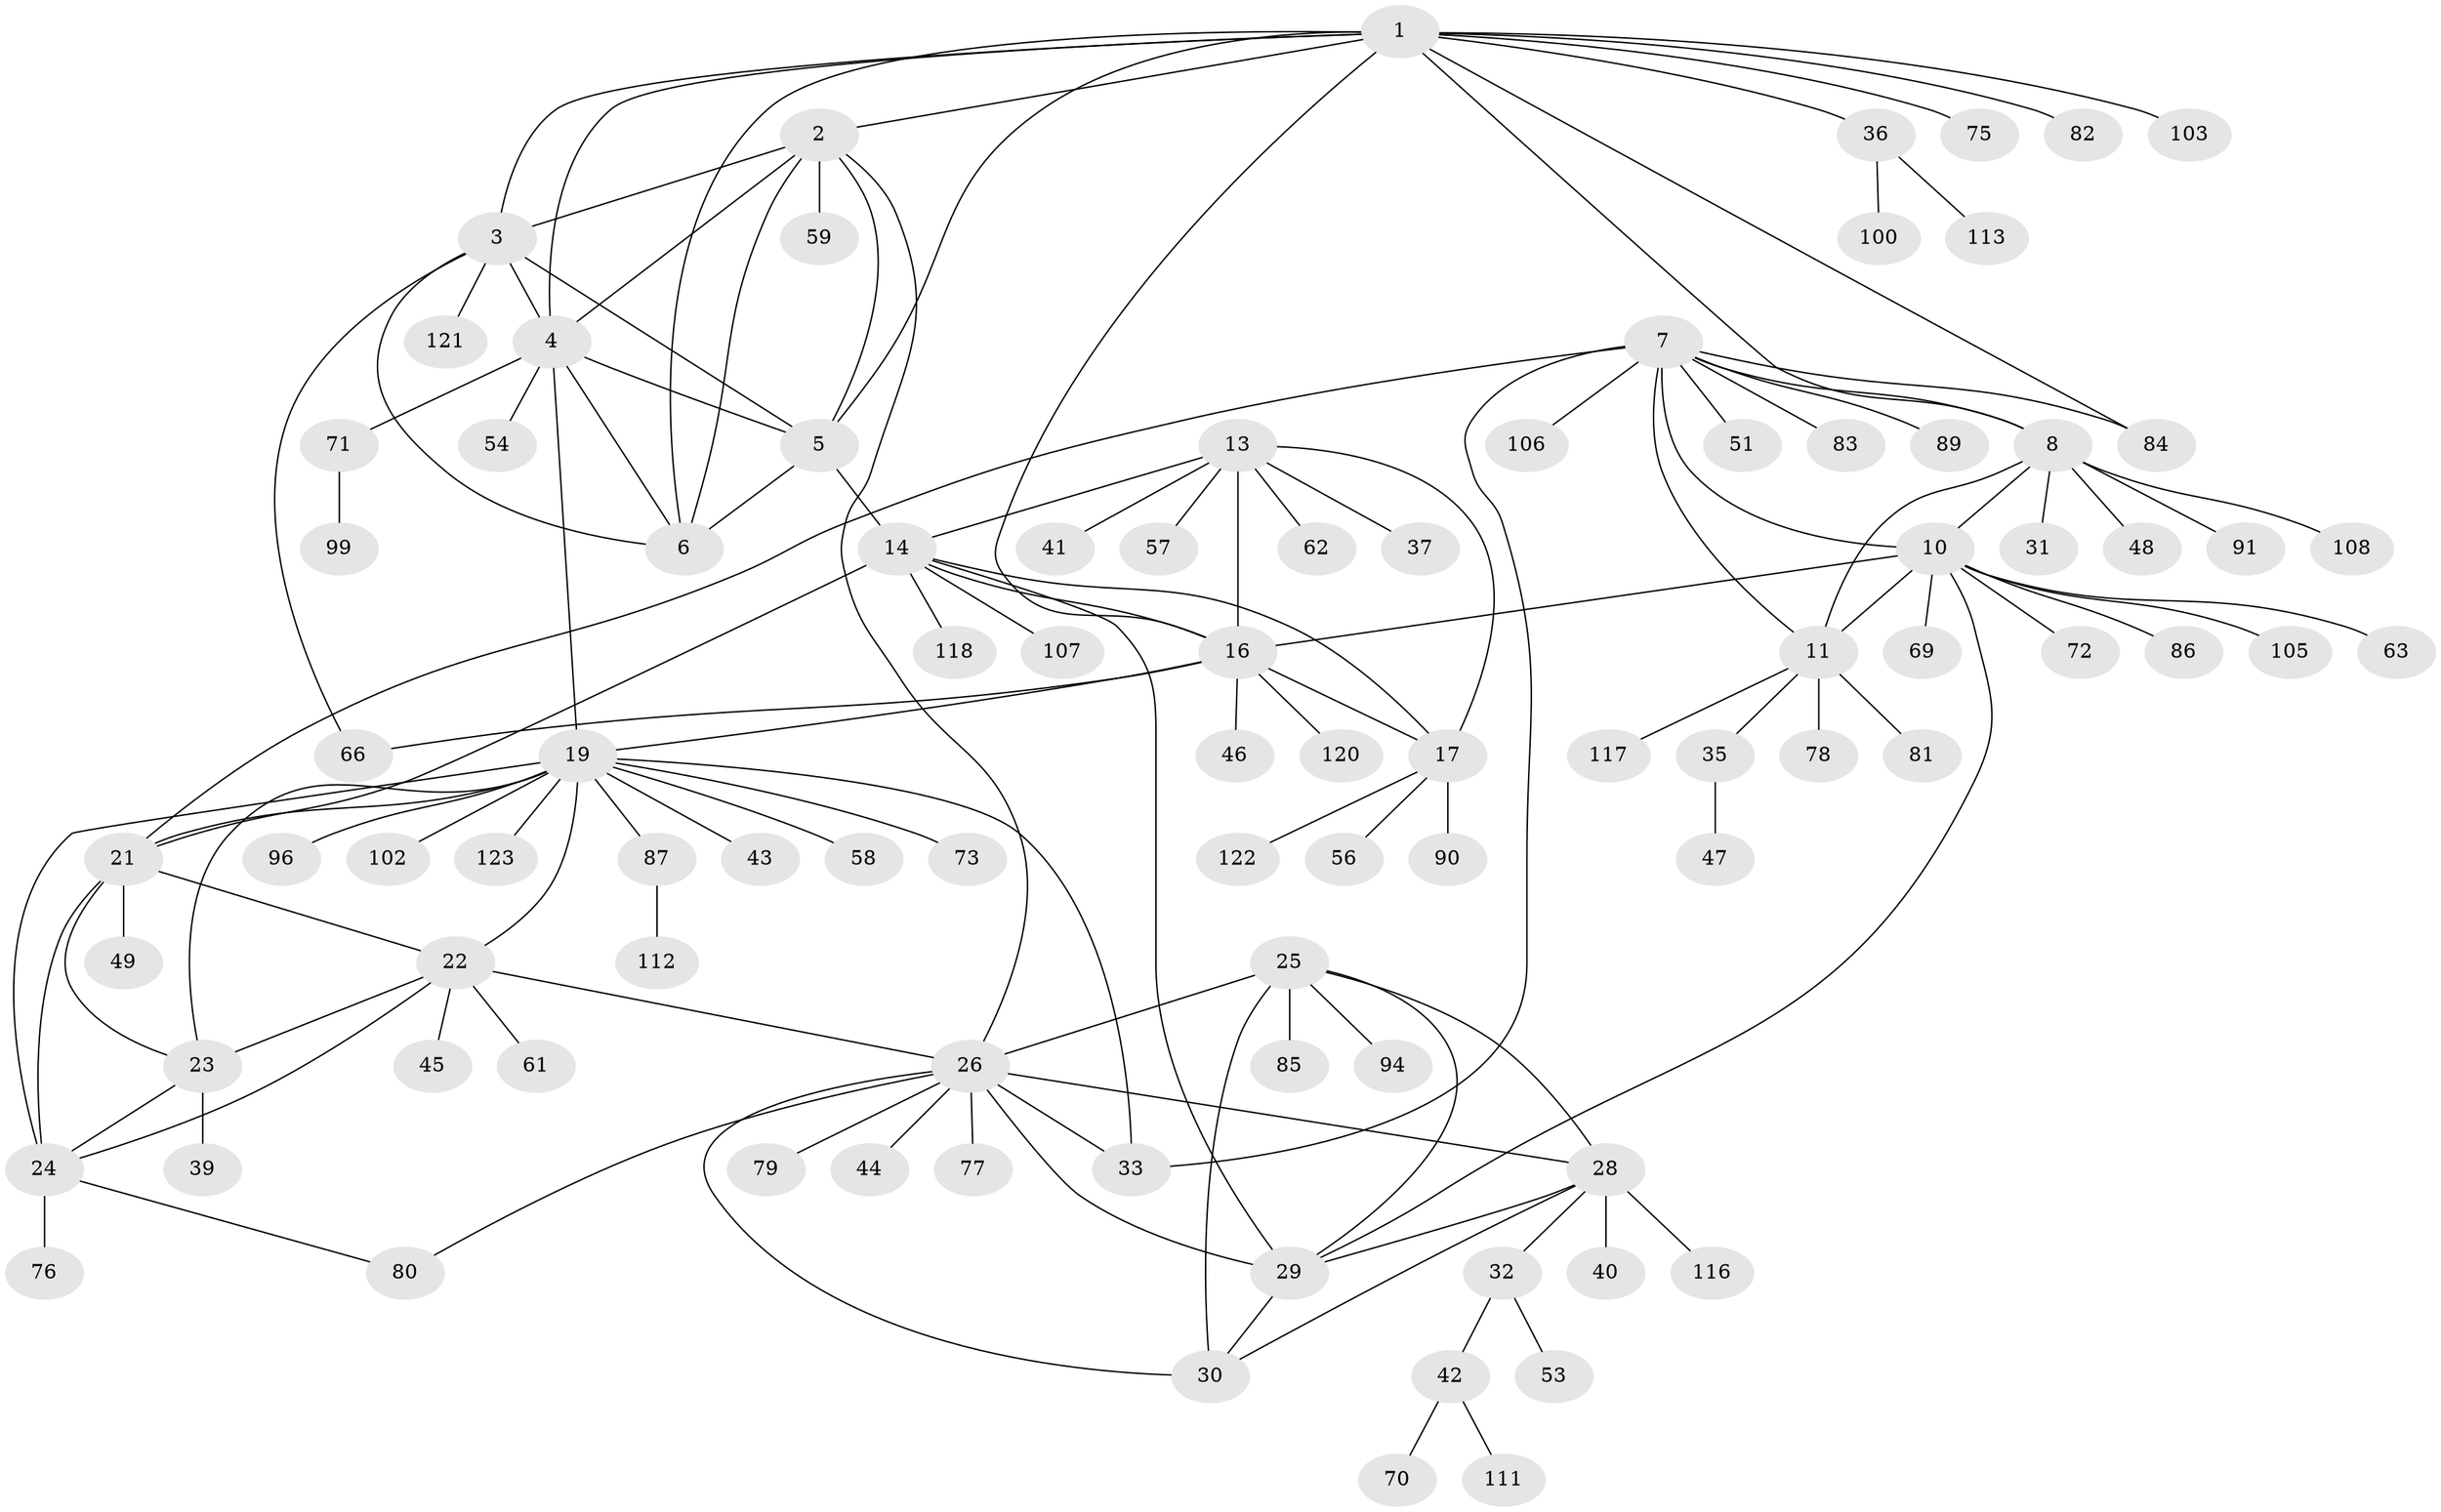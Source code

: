 // original degree distribution, {13: 0.016260162601626018, 8: 0.08130081300813008, 9: 0.04065040650406504, 7: 0.04065040650406504, 5: 0.008130081300813009, 10: 0.016260162601626018, 6: 0.024390243902439025, 11: 0.016260162601626018, 1: 0.6178861788617886, 4: 0.024390243902439025, 3: 0.024390243902439025, 2: 0.08943089430894309}
// Generated by graph-tools (version 1.1) at 2025/42/03/06/25 10:42:15]
// undirected, 93 vertices, 133 edges
graph export_dot {
graph [start="1"]
  node [color=gray90,style=filled];
  1 [super="+55"];
  2 [super="+65"];
  3 [super="+38"];
  4 [super="+50"];
  5 [super="+68"];
  6;
  7 [super="+12"];
  8 [super="+9"];
  10 [super="+92"];
  11 [super="+114"];
  13 [super="+15"];
  14 [super="+60"];
  16 [super="+18"];
  17 [super="+98"];
  19 [super="+20"];
  21 [super="+104"];
  22;
  23 [super="+52"];
  24;
  25 [super="+74"];
  26 [super="+27"];
  28 [super="+97"];
  29;
  30 [super="+109"];
  31;
  32 [super="+95"];
  33 [super="+34"];
  35 [super="+110"];
  36 [super="+101"];
  37;
  39;
  40;
  41;
  42 [super="+64"];
  43;
  44;
  45;
  46;
  47;
  48;
  49;
  51;
  53;
  54;
  56;
  57 [super="+67"];
  58;
  59 [super="+88"];
  61;
  62;
  63;
  66;
  69;
  70;
  71;
  72;
  73;
  75;
  76;
  77;
  78;
  79 [super="+115"];
  80 [super="+93"];
  81;
  82;
  83;
  84;
  85;
  86;
  87 [super="+119"];
  89;
  90;
  91;
  94;
  96;
  99;
  100;
  102;
  103;
  105;
  106;
  107;
  108;
  111;
  112;
  113;
  116;
  117;
  118;
  120;
  121;
  122;
  123;
  1 -- 2;
  1 -- 3;
  1 -- 4;
  1 -- 5;
  1 -- 6;
  1 -- 8;
  1 -- 36;
  1 -- 75;
  1 -- 82;
  1 -- 84;
  1 -- 103;
  1 -- 16;
  2 -- 3;
  2 -- 4;
  2 -- 5;
  2 -- 6;
  2 -- 59;
  2 -- 26;
  3 -- 4;
  3 -- 5;
  3 -- 6;
  3 -- 66;
  3 -- 121;
  4 -- 5;
  4 -- 6;
  4 -- 54;
  4 -- 71;
  4 -- 19;
  5 -- 6;
  5 -- 14;
  7 -- 8 [weight=4];
  7 -- 10 [weight=2];
  7 -- 11 [weight=2];
  7 -- 21;
  7 -- 89;
  7 -- 106;
  7 -- 33;
  7 -- 83;
  7 -- 51;
  7 -- 84;
  8 -- 10 [weight=2];
  8 -- 11 [weight=2];
  8 -- 48;
  8 -- 91;
  8 -- 108;
  8 -- 31;
  10 -- 11;
  10 -- 16;
  10 -- 29;
  10 -- 63;
  10 -- 69;
  10 -- 72;
  10 -- 86;
  10 -- 105;
  11 -- 35;
  11 -- 78;
  11 -- 81;
  11 -- 117;
  13 -- 14 [weight=2];
  13 -- 16 [weight=4];
  13 -- 17 [weight=2];
  13 -- 41;
  13 -- 57;
  13 -- 62;
  13 -- 37;
  14 -- 16 [weight=2];
  14 -- 17;
  14 -- 29;
  14 -- 107;
  14 -- 118;
  14 -- 21;
  16 -- 17 [weight=2];
  16 -- 46;
  16 -- 19;
  16 -- 66;
  16 -- 120;
  17 -- 56;
  17 -- 90;
  17 -- 122;
  19 -- 21 [weight=2];
  19 -- 22 [weight=2];
  19 -- 23 [weight=2];
  19 -- 24 [weight=2];
  19 -- 43;
  19 -- 58;
  19 -- 87;
  19 -- 123;
  19 -- 96;
  19 -- 102;
  19 -- 73;
  19 -- 33;
  21 -- 22;
  21 -- 23;
  21 -- 24;
  21 -- 49;
  22 -- 23;
  22 -- 24;
  22 -- 45;
  22 -- 61;
  22 -- 26;
  23 -- 24;
  23 -- 39;
  24 -- 76;
  24 -- 80;
  25 -- 26 [weight=2];
  25 -- 28;
  25 -- 29;
  25 -- 30;
  25 -- 85;
  25 -- 94;
  26 -- 28 [weight=2];
  26 -- 29 [weight=2];
  26 -- 30 [weight=2];
  26 -- 44;
  26 -- 33;
  26 -- 77;
  26 -- 79;
  26 -- 80;
  28 -- 29;
  28 -- 30;
  28 -- 32;
  28 -- 40;
  28 -- 116;
  29 -- 30;
  32 -- 42;
  32 -- 53;
  35 -- 47;
  36 -- 100;
  36 -- 113;
  42 -- 70;
  42 -- 111;
  71 -- 99;
  87 -- 112;
}
